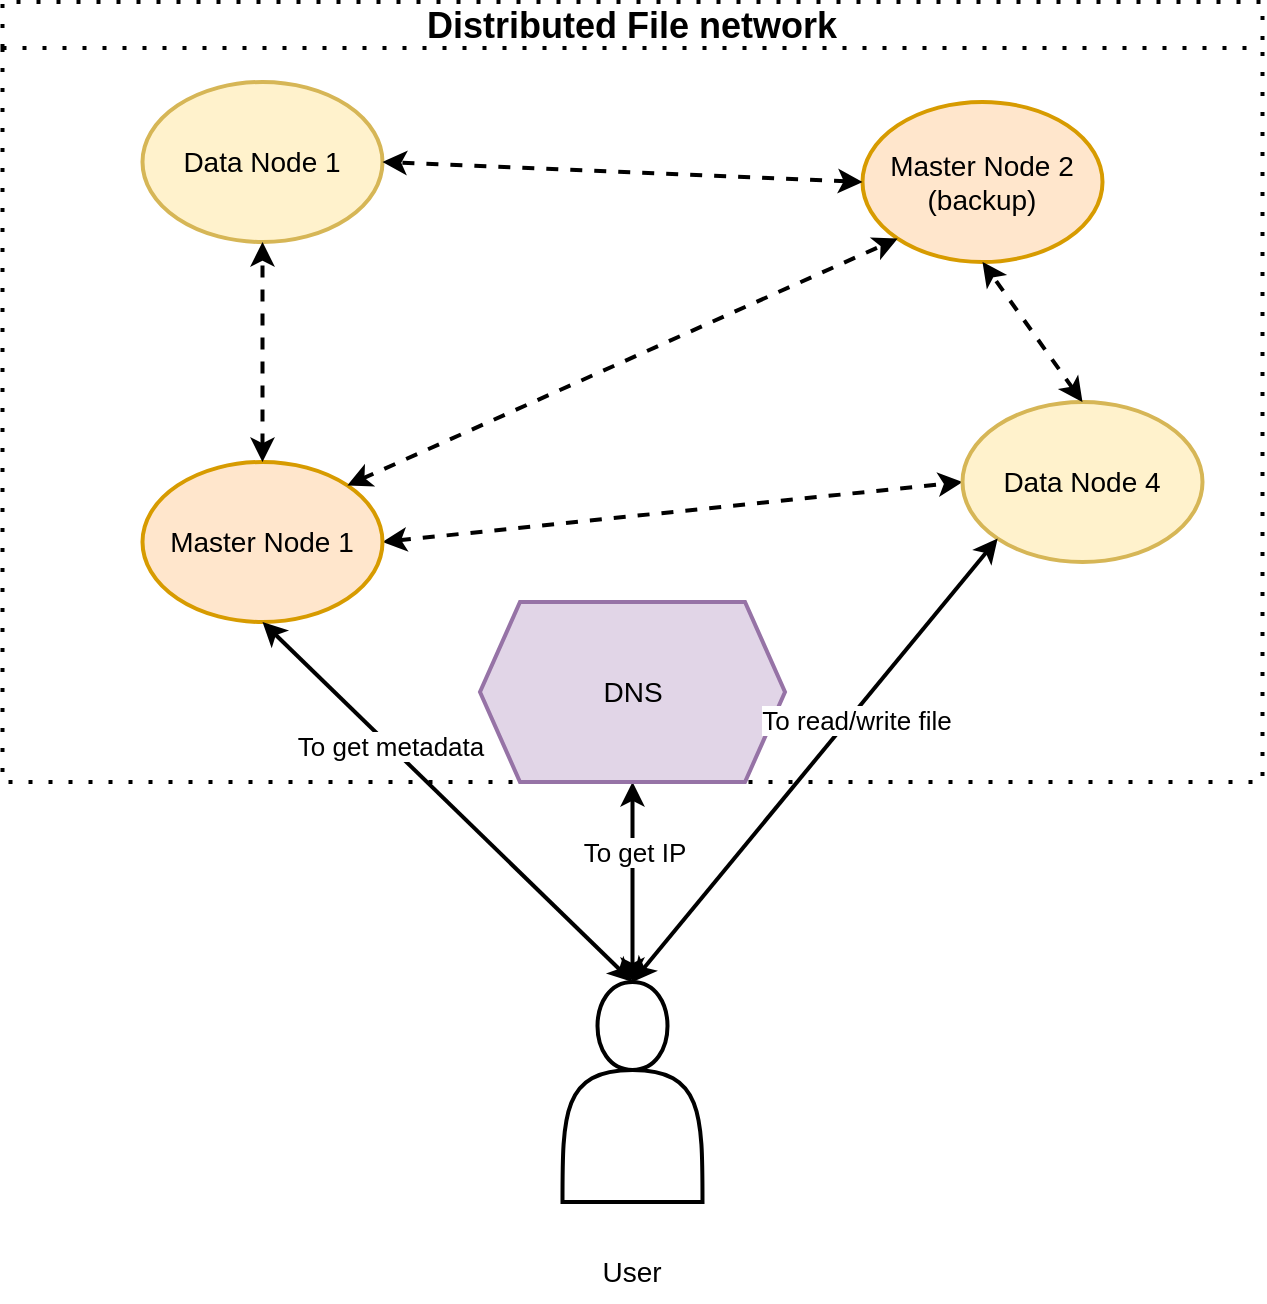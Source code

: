 <mxfile version="27.0.9" pages="3">
  <diagram id="B7pKnhgP-cduGLh8Evfc" name="overview-diagram">
    <mxGraphModel dx="2066" dy="1219" grid="1" gridSize="10" guides="1" tooltips="1" connect="1" arrows="1" fold="1" page="1" pageScale="1" pageWidth="850" pageHeight="1100" math="0" shadow="0">
      <root>
        <mxCell id="0" />
        <mxCell id="1" parent="0" />
        <mxCell id="KlrRZow-v-VZXzuuszIt-1" style="rounded=0;orthogonalLoop=1;jettySize=auto;html=1;exitX=0.5;exitY=0;exitDx=0;exitDy=0;entryX=0.5;entryY=1;entryDx=0;entryDy=0;strokeWidth=2;fontSize=14;startArrow=classic;startFill=1;" edge="1" parent="1" source="KlrRZow-v-VZXzuuszIt-14" target="KlrRZow-v-VZXzuuszIt-8">
          <mxGeometry relative="1" as="geometry">
            <mxPoint x="397" y="600" as="sourcePoint" />
            <mxPoint x="445" y="640" as="targetPoint" />
          </mxGeometry>
        </mxCell>
        <mxCell id="KlrRZow-v-VZXzuuszIt-2" value="To get IP" style="edgeLabel;html=1;align=center;verticalAlign=middle;resizable=0;points=[];fontSize=13;" connectable="0" vertex="1" parent="KlrRZow-v-VZXzuuszIt-1">
          <mxGeometry x="0.31" relative="1" as="geometry">
            <mxPoint as="offset" />
          </mxGeometry>
        </mxCell>
        <mxCell id="KlrRZow-v-VZXzuuszIt-3" value="&lt;font style=&quot;font-size: 18px;&quot;&gt;Distributed File network&lt;/font&gt;" style="swimlane;whiteSpace=wrap;html=1;fontSize=14;strokeWidth=2;dashed=1;dashPattern=1 4;" vertex="1" parent="1">
          <mxGeometry x="81.25" y="150" width="630" height="390" as="geometry" />
        </mxCell>
        <mxCell id="KlrRZow-v-VZXzuuszIt-4" style="rounded=0;orthogonalLoop=1;jettySize=auto;html=1;exitX=1;exitY=0.5;exitDx=0;exitDy=0;entryX=0;entryY=0.5;entryDx=0;entryDy=0;dashed=1;strokeWidth=2;startArrow=classic;startFill=1;" edge="1" parent="KlrRZow-v-VZXzuuszIt-3" source="KlrRZow-v-VZXzuuszIt-5" target="KlrRZow-v-VZXzuuszIt-6">
          <mxGeometry relative="1" as="geometry" />
        </mxCell>
        <mxCell id="KlrRZow-v-VZXzuuszIt-5" value="Master Node 1" style="ellipse;whiteSpace=wrap;html=1;fontSize=14;strokeWidth=2;fillColor=#ffe6cc;strokeColor=#d79b00;" vertex="1" parent="KlrRZow-v-VZXzuuszIt-3">
          <mxGeometry x="70" y="230" width="120" height="80" as="geometry" />
        </mxCell>
        <mxCell id="KlrRZow-v-VZXzuuszIt-6" value="Data Node 4" style="ellipse;whiteSpace=wrap;html=1;fontSize=14;strokeWidth=2;fillColor=#fff2cc;strokeColor=#d6b656;" vertex="1" parent="KlrRZow-v-VZXzuuszIt-3">
          <mxGeometry x="480" y="200" width="120" height="80" as="geometry" />
        </mxCell>
        <mxCell id="KlrRZow-v-VZXzuuszIt-7" value="Data Node 1" style="ellipse;whiteSpace=wrap;html=1;fontSize=14;strokeWidth=2;fillColor=#fff2cc;strokeColor=#d6b656;" vertex="1" parent="KlrRZow-v-VZXzuuszIt-3">
          <mxGeometry x="70" y="40" width="120" height="80" as="geometry" />
        </mxCell>
        <mxCell id="KlrRZow-v-VZXzuuszIt-8" value="DNS" style="shape=hexagon;perimeter=hexagonPerimeter2;whiteSpace=wrap;html=1;fixedSize=1;strokeWidth=2;fontSize=14;fillColor=#e1d5e7;strokeColor=#9673a6;" vertex="1" parent="KlrRZow-v-VZXzuuszIt-3">
          <mxGeometry x="238.75" y="300" width="152.5" height="90" as="geometry" />
        </mxCell>
        <mxCell id="KlrRZow-v-VZXzuuszIt-9" value="Master Node 2&lt;div&gt;(backup)&lt;/div&gt;" style="ellipse;whiteSpace=wrap;html=1;fontSize=14;strokeWidth=2;fillColor=#ffe6cc;strokeColor=#d79b00;" vertex="1" parent="KlrRZow-v-VZXzuuszIt-3">
          <mxGeometry x="430" y="50" width="120" height="80" as="geometry" />
        </mxCell>
        <mxCell id="KlrRZow-v-VZXzuuszIt-10" style="rounded=0;orthogonalLoop=1;jettySize=auto;html=1;exitX=0.5;exitY=0;exitDx=0;exitDy=0;entryX=0.5;entryY=1;entryDx=0;entryDy=0;startArrow=classic;startFill=1;dashed=1;strokeWidth=2;" edge="1" parent="KlrRZow-v-VZXzuuszIt-3" source="KlrRZow-v-VZXzuuszIt-5" target="KlrRZow-v-VZXzuuszIt-7">
          <mxGeometry relative="1" as="geometry">
            <mxPoint x="346" y="320" as="sourcePoint" />
            <mxPoint x="232" y="148" as="targetPoint" />
          </mxGeometry>
        </mxCell>
        <mxCell id="KlrRZow-v-VZXzuuszIt-11" style="rounded=0;orthogonalLoop=1;jettySize=auto;html=1;exitX=0;exitY=0.5;exitDx=0;exitDy=0;entryX=1;entryY=0.5;entryDx=0;entryDy=0;startArrow=classic;startFill=1;dashed=1;strokeWidth=2;" edge="1" parent="KlrRZow-v-VZXzuuszIt-3" source="KlrRZow-v-VZXzuuszIt-9" target="KlrRZow-v-VZXzuuszIt-7">
          <mxGeometry relative="1" as="geometry">
            <mxPoint x="140" y="240" as="sourcePoint" />
            <mxPoint x="140" y="130" as="targetPoint" />
          </mxGeometry>
        </mxCell>
        <mxCell id="KlrRZow-v-VZXzuuszIt-12" style="rounded=0;orthogonalLoop=1;jettySize=auto;html=1;exitX=0.5;exitY=0;exitDx=0;exitDy=0;entryX=0.5;entryY=1;entryDx=0;entryDy=0;startArrow=classic;startFill=1;dashed=1;strokeWidth=2;" edge="1" parent="KlrRZow-v-VZXzuuszIt-3" source="KlrRZow-v-VZXzuuszIt-6" target="KlrRZow-v-VZXzuuszIt-9">
          <mxGeometry relative="1" as="geometry">
            <mxPoint x="150" y="250" as="sourcePoint" />
            <mxPoint x="150" y="140" as="targetPoint" />
          </mxGeometry>
        </mxCell>
        <mxCell id="KlrRZow-v-VZXzuuszIt-13" style="rounded=0;orthogonalLoop=1;jettySize=auto;html=1;exitX=1;exitY=0;exitDx=0;exitDy=0;entryX=0;entryY=1;entryDx=0;entryDy=0;startArrow=classic;startFill=1;dashed=1;strokeWidth=2;" edge="1" parent="KlrRZow-v-VZXzuuszIt-3" source="KlrRZow-v-VZXzuuszIt-5" target="KlrRZow-v-VZXzuuszIt-9">
          <mxGeometry relative="1" as="geometry">
            <mxPoint x="160" y="260" as="sourcePoint" />
            <mxPoint x="160" y="150" as="targetPoint" />
          </mxGeometry>
        </mxCell>
        <mxCell id="KlrRZow-v-VZXzuuszIt-14" value="" style="shape=actor;whiteSpace=wrap;html=1;fontSize=14;strokeWidth=2;" vertex="1" parent="1">
          <mxGeometry x="361.25" y="640" width="70" height="110" as="geometry" />
        </mxCell>
        <mxCell id="KlrRZow-v-VZXzuuszIt-15" value="User" style="text;html=1;align=center;verticalAlign=middle;whiteSpace=wrap;rounded=0;fontSize=14;strokeWidth=2;" vertex="1" parent="1">
          <mxGeometry x="366.25" y="770" width="60" height="30" as="geometry" />
        </mxCell>
        <mxCell id="KlrRZow-v-VZXzuuszIt-16" style="rounded=0;orthogonalLoop=1;jettySize=auto;html=1;exitX=0;exitY=1;exitDx=0;exitDy=0;entryX=0.5;entryY=0;entryDx=0;entryDy=0;startArrow=classic;startFill=1;strokeWidth=2;" edge="1" parent="1" source="KlrRZow-v-VZXzuuszIt-6" target="KlrRZow-v-VZXzuuszIt-14">
          <mxGeometry relative="1" as="geometry" />
        </mxCell>
        <mxCell id="KlrRZow-v-VZXzuuszIt-17" value="To read/write file" style="edgeLabel;html=1;align=center;verticalAlign=middle;resizable=0;points=[];fontSize=13;" connectable="0" vertex="1" parent="KlrRZow-v-VZXzuuszIt-16">
          <mxGeometry x="0.003" y="-1" relative="1" as="geometry">
            <mxPoint x="21" y="-20" as="offset" />
          </mxGeometry>
        </mxCell>
        <mxCell id="KlrRZow-v-VZXzuuszIt-18" style="rounded=0;orthogonalLoop=1;jettySize=auto;html=1;exitX=0.5;exitY=0;exitDx=0;exitDy=0;entryX=0.5;entryY=1;entryDx=0;entryDy=0;strokeWidth=2;fontSize=14;startArrow=classic;startFill=1;" edge="1" parent="1" source="KlrRZow-v-VZXzuuszIt-14" target="KlrRZow-v-VZXzuuszIt-5">
          <mxGeometry relative="1" as="geometry">
            <mxPoint x="406" y="660" as="sourcePoint" />
            <mxPoint x="406" y="550" as="targetPoint" />
          </mxGeometry>
        </mxCell>
        <mxCell id="KlrRZow-v-VZXzuuszIt-19" value="To get metadata" style="edgeLabel;html=1;align=center;verticalAlign=middle;resizable=0;points=[];fontSize=13;" connectable="0" vertex="1" parent="KlrRZow-v-VZXzuuszIt-18">
          <mxGeometry x="0.31" relative="1" as="geometry">
            <mxPoint as="offset" />
          </mxGeometry>
        </mxCell>
      </root>
    </mxGraphModel>
  </diagram>
  <diagram id="kVmLFlOqIVdr84iXKPPV" name="components">
    <mxGraphModel dx="2066" dy="1219" grid="1" gridSize="10" guides="1" tooltips="1" connect="1" arrows="1" fold="1" page="1" pageScale="1" pageWidth="1169" pageHeight="827" math="0" shadow="0">
      <root>
        <mxCell id="0" />
        <mxCell id="1" parent="0" />
        <mxCell id="fplodzAgP4jeERaur0y1-1" value="&lt;font style=&quot;font-size: 18px;&quot;&gt;Node&lt;/font&gt;" style="swimlane;whiteSpace=wrap;html=1;strokeWidth=3;fontSize=14;startSize=30;" parent="1" vertex="1">
          <mxGeometry x="320" y="60" width="470" height="280" as="geometry" />
        </mxCell>
        <mxCell id="fplodzAgP4jeERaur0y1-2" value="Thread:Receiver" style="rounded=1;whiteSpace=wrap;html=1;strokeWidth=3;fontSize=14;" parent="fplodzAgP4jeERaur0y1-1" vertex="1">
          <mxGeometry x="32.5" y="80" width="135" height="60" as="geometry" />
        </mxCell>
        <mxCell id="fplodzAgP4jeERaur0y1-3" value="Thread:Processor" style="rounded=1;whiteSpace=wrap;html=1;strokeWidth=3;fontSize=14;" parent="fplodzAgP4jeERaur0y1-1" vertex="1">
          <mxGeometry x="167.5" y="200" width="135" height="60" as="geometry" />
        </mxCell>
        <mxCell id="fplodzAgP4jeERaur0y1-4" value="Thread:Sender" style="rounded=1;whiteSpace=wrap;html=1;strokeWidth=3;fontSize=14;" parent="fplodzAgP4jeERaur0y1-1" vertex="1">
          <mxGeometry x="302.5" y="80" width="135" height="60" as="geometry" />
        </mxCell>
        <mxCell id="7OpQaIbxCUvOfZ9HxVfu-5" style="edgeStyle=orthogonalEdgeStyle;rounded=0;orthogonalLoop=1;jettySize=auto;html=1;exitX=0.5;exitY=0;exitDx=0;exitDy=0;entryX=0;entryY=0.5;entryDx=0;entryDy=0;endArrow=block;endFill=0;strokeWidth=3;" edge="1" parent="1" source="7OpQaIbxCUvOfZ9HxVfu-1" target="fplodzAgP4jeERaur0y1-1">
          <mxGeometry relative="1" as="geometry" />
        </mxCell>
        <mxCell id="7OpQaIbxCUvOfZ9HxVfu-1" value="&lt;font style=&quot;font-size: 18px;&quot;&gt;DNS&lt;/font&gt;" style="swimlane;whiteSpace=wrap;html=1;strokeWidth=3;fontSize=14;startSize=30;" vertex="1" parent="1">
          <mxGeometry x="60" y="430" width="180" height="130" as="geometry" />
        </mxCell>
        <mxCell id="7OpQaIbxCUvOfZ9HxVfu-7" style="edgeStyle=orthogonalEdgeStyle;rounded=0;orthogonalLoop=1;jettySize=auto;html=1;exitX=0.5;exitY=0;exitDx=0;exitDy=0;entryX=0.25;entryY=1;entryDx=0;entryDy=0;strokeWidth=3;" edge="1" parent="1" source="7OpQaIbxCUvOfZ9HxVfu-6" target="fplodzAgP4jeERaur0y1-1">
          <mxGeometry relative="1" as="geometry" />
        </mxCell>
        <mxCell id="7OpQaIbxCUvOfZ9HxVfu-6" value="&lt;font style=&quot;font-size: 18px;&quot;&gt;Master&lt;/font&gt;" style="swimlane;whiteSpace=wrap;html=1;strokeWidth=3;fontSize=14;startSize=30;" vertex="1" parent="1">
          <mxGeometry x="340" y="430" width="180" height="130" as="geometry" />
        </mxCell>
        <mxCell id="7OpQaIbxCUvOfZ9HxVfu-9" style="edgeStyle=orthogonalEdgeStyle;rounded=0;orthogonalLoop=1;jettySize=auto;html=1;exitX=0.5;exitY=0;exitDx=0;exitDy=0;entryX=0.75;entryY=1;entryDx=0;entryDy=0;strokeWidth=3;" edge="1" parent="1" source="7OpQaIbxCUvOfZ9HxVfu-8" target="fplodzAgP4jeERaur0y1-1">
          <mxGeometry relative="1" as="geometry" />
        </mxCell>
        <mxCell id="7OpQaIbxCUvOfZ9HxVfu-8" value="&lt;font style=&quot;font-size: 18px;&quot;&gt;Master&lt;/font&gt;" style="swimlane;whiteSpace=wrap;html=1;strokeWidth=3;fontSize=14;startSize=30;" vertex="1" parent="1">
          <mxGeometry x="600" y="430" width="180" height="130" as="geometry" />
        </mxCell>
        <mxCell id="7OpQaIbxCUvOfZ9HxVfu-11" style="edgeStyle=orthogonalEdgeStyle;rounded=0;orthogonalLoop=1;jettySize=auto;html=1;exitX=0.5;exitY=0;exitDx=0;exitDy=0;entryX=1;entryY=0.5;entryDx=0;entryDy=0;strokeWidth=3;" edge="1" parent="1" source="7OpQaIbxCUvOfZ9HxVfu-10" target="fplodzAgP4jeERaur0y1-1">
          <mxGeometry relative="1" as="geometry" />
        </mxCell>
        <mxCell id="7OpQaIbxCUvOfZ9HxVfu-10" value="&lt;font style=&quot;font-size: 18px;&quot;&gt;Client&lt;/font&gt;" style="swimlane;whiteSpace=wrap;html=1;strokeWidth=3;fontSize=14;startSize=30;" vertex="1" parent="1">
          <mxGeometry x="880" y="430" width="180" height="130" as="geometry" />
        </mxCell>
      </root>
    </mxGraphModel>
  </diagram>
  <diagram id="e0zPwfYO4tUEodr3xDdO" name="Page-3">
    <mxGraphModel dx="2066" dy="1219" grid="1" gridSize="10" guides="1" tooltips="1" connect="1" arrows="1" fold="1" page="1" pageScale="1" pageWidth="1169" pageHeight="827" math="0" shadow="0">
      <root>
        <mxCell id="0" />
        <mxCell id="1" parent="0" />
      </root>
    </mxGraphModel>
  </diagram>
</mxfile>
